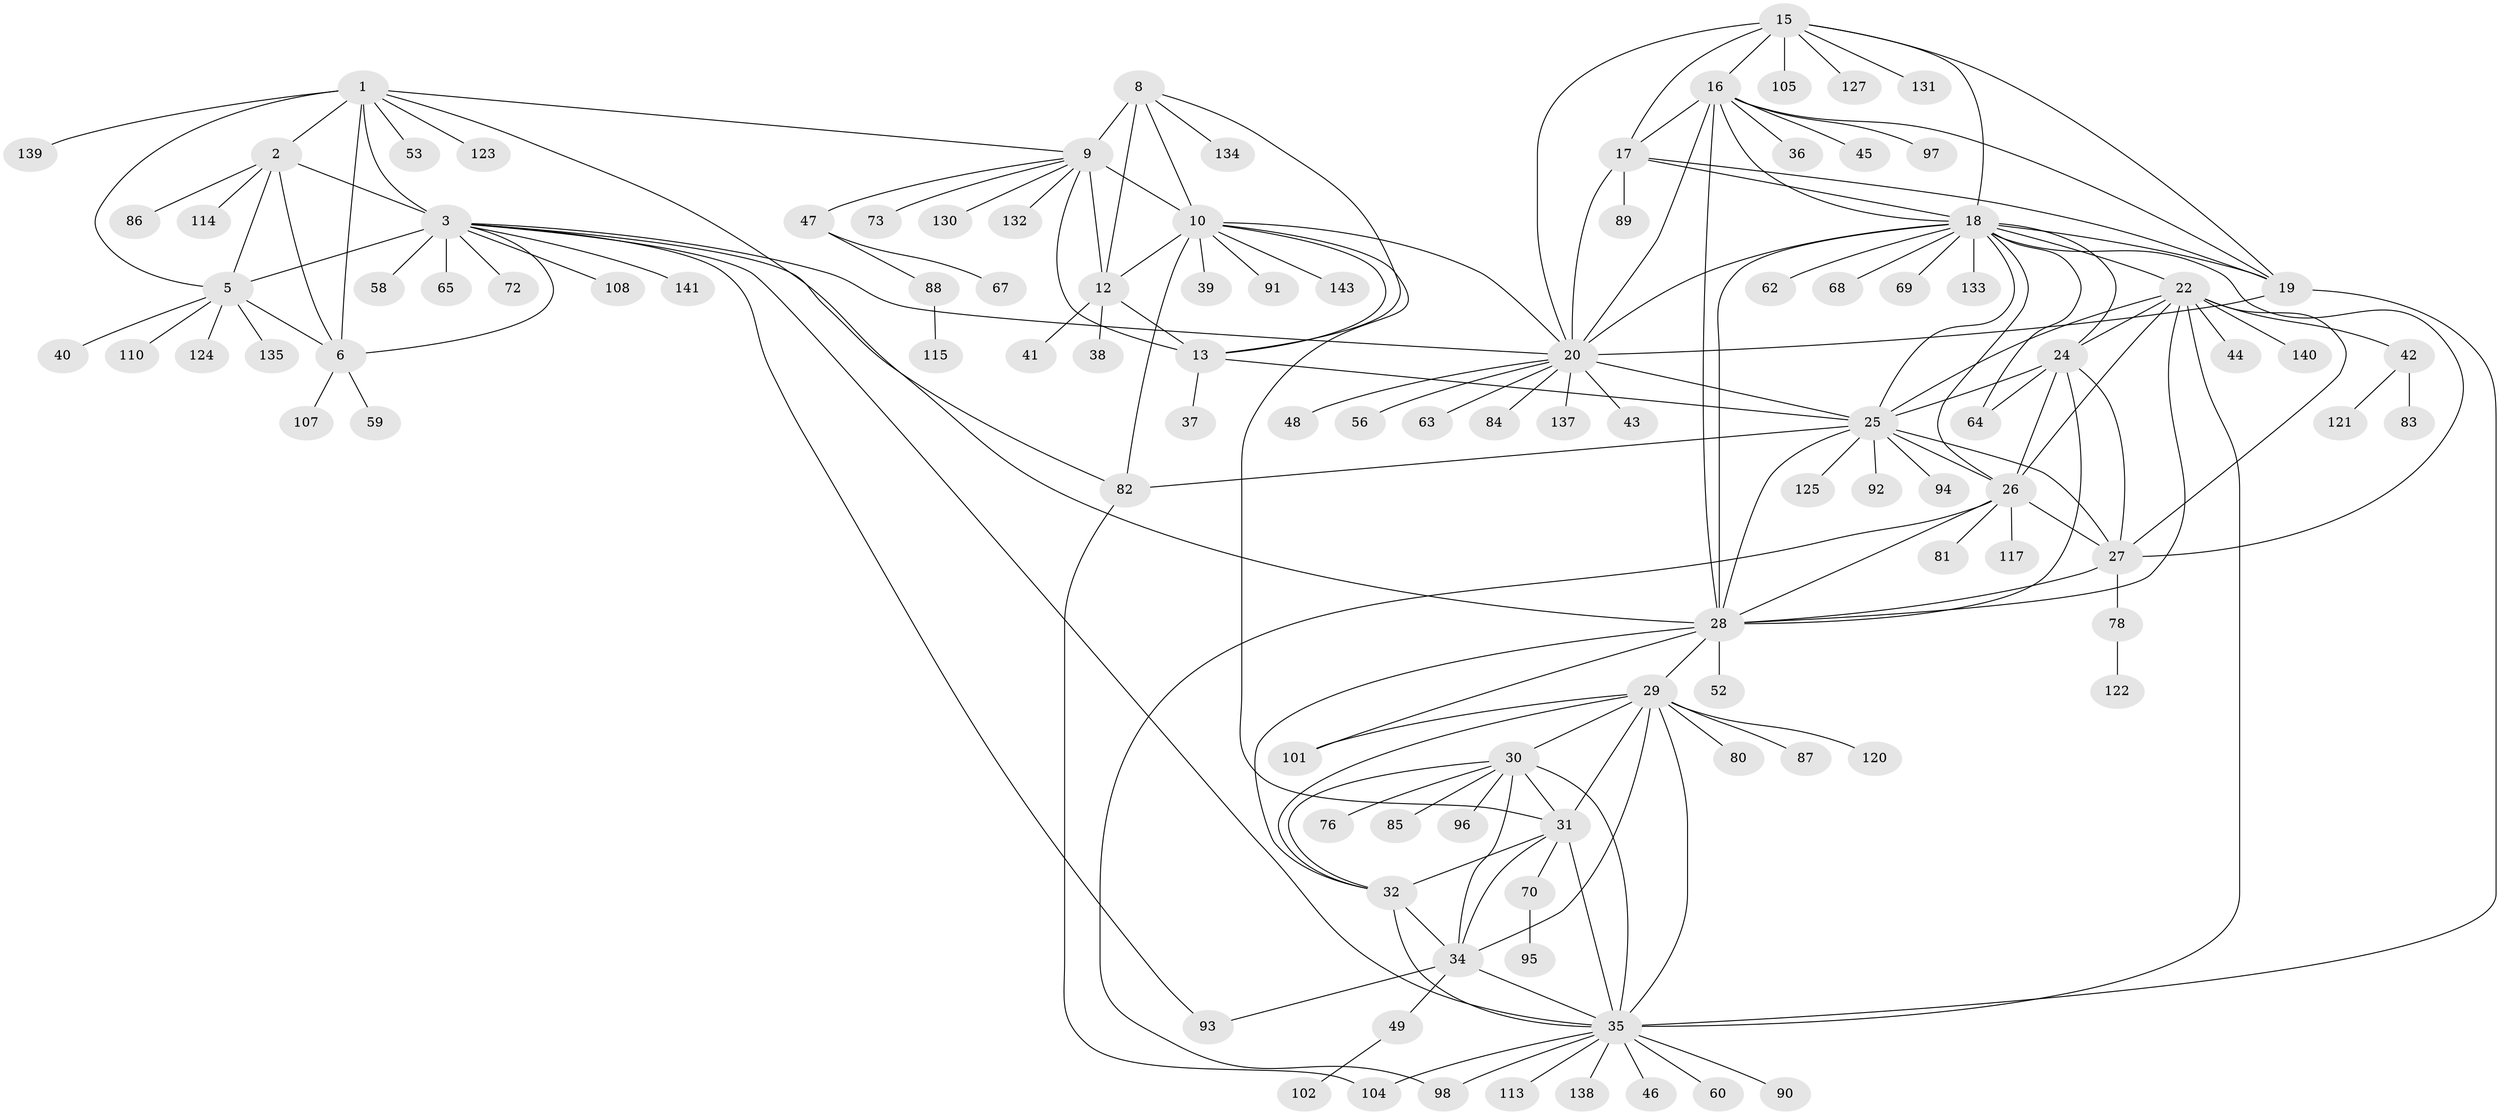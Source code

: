 // original degree distribution, {11: 0.013986013986013986, 9: 0.055944055944055944, 12: 0.02097902097902098, 6: 0.013986013986013986, 7: 0.027972027972027972, 13: 0.013986013986013986, 8: 0.04895104895104895, 10: 0.04195804195804196, 15: 0.006993006993006993, 1: 0.6013986013986014, 4: 0.02097902097902098, 2: 0.0979020979020979, 3: 0.03496503496503497}
// Generated by graph-tools (version 1.1) at 2025/42/03/06/25 10:42:12]
// undirected, 109 vertices, 172 edges
graph export_dot {
graph [start="1"]
  node [color=gray90,style=filled];
  1 [super="+4"];
  2 [super="+119"];
  3 [super="+7"];
  5 [super="+142"];
  6 [super="+118"];
  8 [super="+100"];
  9 [super="+11"];
  10 [super="+74"];
  12 [super="+14"];
  13 [super="+57"];
  15 [super="+126"];
  16 [super="+99"];
  17;
  18 [super="+23"];
  19 [super="+50"];
  20 [super="+21"];
  22;
  24 [super="+55"];
  25 [super="+103"];
  26 [super="+51"];
  27 [super="+75"];
  28 [super="+111"];
  29 [super="+54"];
  30 [super="+109"];
  31 [super="+33"];
  32 [super="+77"];
  34 [super="+128"];
  35 [super="+79"];
  36;
  37;
  38;
  39;
  40;
  41;
  42 [super="+116"];
  43;
  44;
  45;
  46;
  47 [super="+136"];
  48;
  49;
  52;
  53;
  56;
  58 [super="+61"];
  59;
  60;
  62;
  63;
  64 [super="+66"];
  65;
  67 [super="+71"];
  68;
  69;
  70 [super="+112"];
  72;
  73;
  76;
  78;
  80;
  81;
  82 [super="+106"];
  83;
  84;
  85;
  86;
  87;
  88 [super="+129"];
  89;
  90;
  91;
  92;
  93;
  94;
  95;
  96;
  97;
  98;
  101;
  102;
  104;
  105;
  107;
  108;
  110;
  113;
  114;
  115;
  117;
  120;
  121;
  122;
  123;
  124;
  125;
  127;
  130;
  131;
  132;
  133;
  134;
  135;
  137;
  138;
  139;
  140;
  141;
  143;
  1 -- 2 [weight=2];
  1 -- 3 [weight=4];
  1 -- 5 [weight=2];
  1 -- 6 [weight=2];
  1 -- 9;
  1 -- 28;
  1 -- 53;
  1 -- 123;
  1 -- 139;
  2 -- 3 [weight=2];
  2 -- 5;
  2 -- 6;
  2 -- 86;
  2 -- 114;
  3 -- 5 [weight=2];
  3 -- 6 [weight=2];
  3 -- 20;
  3 -- 65;
  3 -- 82;
  3 -- 93;
  3 -- 108;
  3 -- 141;
  3 -- 35;
  3 -- 72;
  3 -- 58;
  5 -- 6;
  5 -- 40;
  5 -- 110;
  5 -- 124;
  5 -- 135;
  6 -- 59;
  6 -- 107;
  8 -- 9 [weight=2];
  8 -- 10;
  8 -- 12 [weight=2];
  8 -- 13;
  8 -- 134;
  9 -- 10 [weight=2];
  9 -- 12 [weight=4];
  9 -- 13 [weight=2];
  9 -- 47;
  9 -- 73;
  9 -- 130;
  9 -- 132;
  10 -- 12 [weight=2];
  10 -- 13;
  10 -- 20;
  10 -- 39;
  10 -- 82;
  10 -- 91;
  10 -- 143;
  10 -- 31;
  12 -- 13 [weight=2];
  12 -- 41;
  12 -- 38;
  13 -- 25;
  13 -- 37;
  15 -- 16;
  15 -- 17;
  15 -- 18;
  15 -- 19;
  15 -- 20 [weight=2];
  15 -- 105;
  15 -- 127;
  15 -- 131;
  16 -- 17;
  16 -- 18;
  16 -- 19;
  16 -- 20 [weight=2];
  16 -- 36;
  16 -- 45;
  16 -- 97;
  16 -- 28;
  17 -- 18;
  17 -- 19;
  17 -- 20 [weight=2];
  17 -- 89;
  18 -- 19;
  18 -- 20 [weight=2];
  18 -- 64;
  18 -- 68;
  18 -- 69;
  18 -- 133;
  18 -- 22;
  18 -- 24;
  18 -- 25;
  18 -- 26;
  18 -- 27;
  18 -- 28;
  18 -- 62;
  19 -- 20 [weight=2];
  19 -- 35;
  20 -- 43;
  20 -- 48;
  20 -- 56;
  20 -- 63;
  20 -- 25;
  20 -- 84;
  20 -- 137;
  22 -- 24;
  22 -- 25;
  22 -- 26;
  22 -- 27;
  22 -- 28;
  22 -- 42;
  22 -- 44;
  22 -- 140;
  22 -- 35;
  24 -- 25;
  24 -- 26;
  24 -- 27;
  24 -- 28;
  24 -- 64;
  25 -- 26;
  25 -- 27;
  25 -- 28;
  25 -- 92;
  25 -- 94;
  25 -- 125;
  25 -- 82;
  26 -- 27;
  26 -- 28;
  26 -- 98;
  26 -- 117;
  26 -- 81;
  27 -- 28;
  27 -- 78;
  28 -- 32;
  28 -- 52;
  28 -- 101;
  28 -- 29;
  29 -- 30;
  29 -- 31 [weight=2];
  29 -- 32;
  29 -- 34;
  29 -- 35;
  29 -- 80;
  29 -- 87;
  29 -- 101;
  29 -- 120;
  30 -- 31 [weight=2];
  30 -- 32;
  30 -- 34;
  30 -- 35;
  30 -- 76;
  30 -- 85;
  30 -- 96;
  31 -- 32 [weight=2];
  31 -- 34 [weight=2];
  31 -- 35 [weight=2];
  31 -- 70;
  32 -- 34;
  32 -- 35;
  34 -- 35;
  34 -- 49;
  34 -- 93;
  35 -- 46;
  35 -- 60;
  35 -- 98;
  35 -- 104;
  35 -- 113;
  35 -- 138;
  35 -- 90;
  42 -- 83;
  42 -- 121;
  47 -- 67;
  47 -- 88;
  49 -- 102;
  70 -- 95;
  78 -- 122;
  82 -- 104;
  88 -- 115;
}

